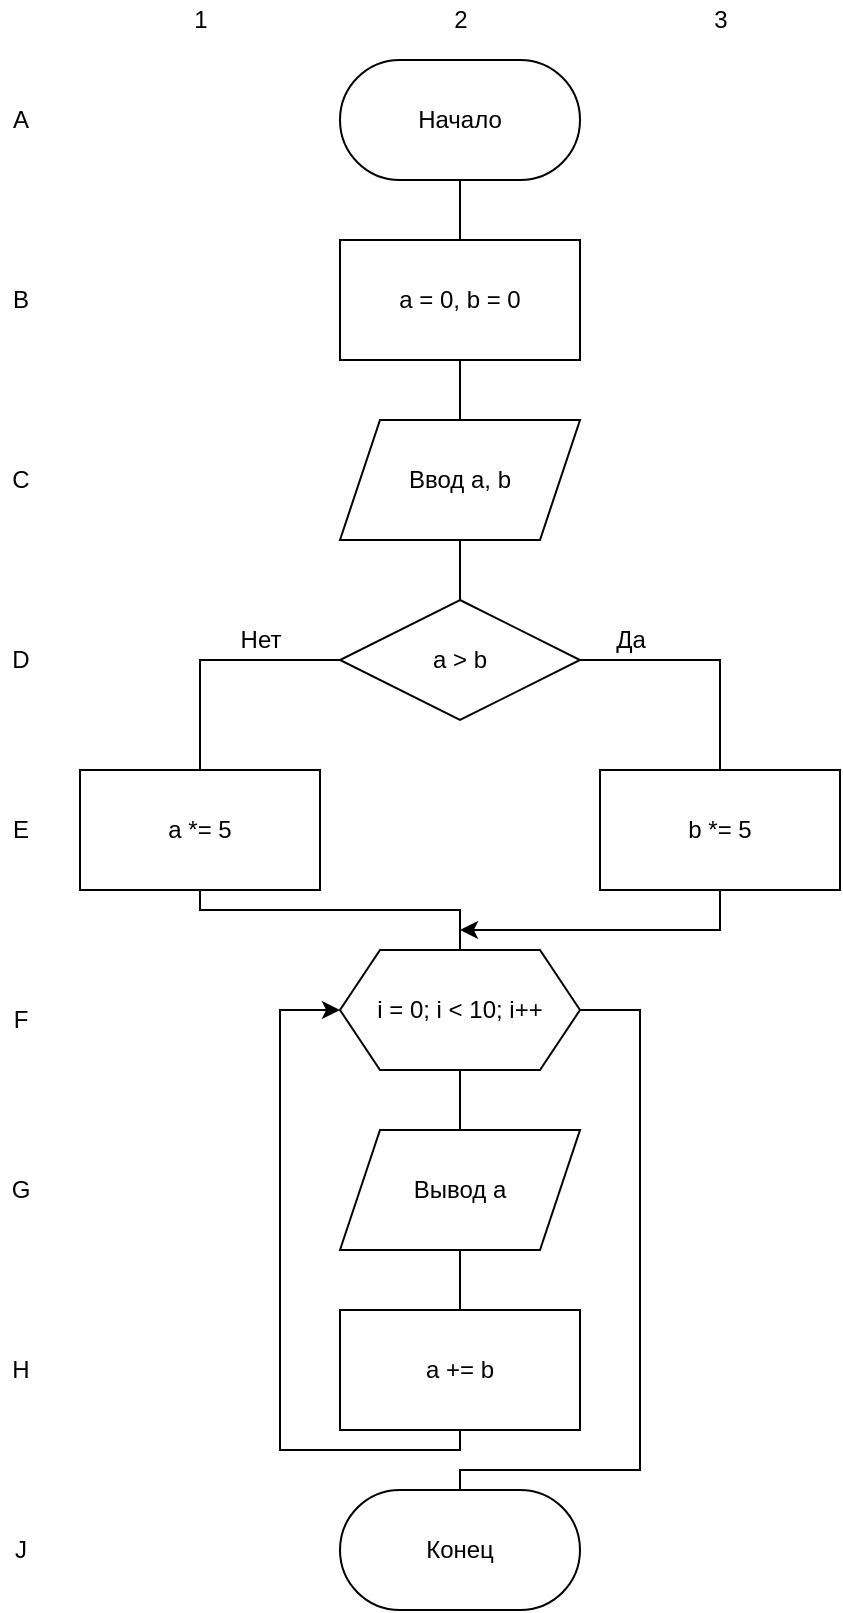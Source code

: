 <mxfile version="16.5.1" type="device"><diagram id="C5RBs43oDa-KdzZeNtuy" name="Page-1"><mxGraphModel dx="880" dy="672" grid="1" gridSize="10" guides="1" tooltips="1" connect="1" arrows="1" fold="1" page="1" pageScale="1" pageWidth="827" pageHeight="1169" math="0" shadow="0"><root><mxCell id="WIyWlLk6GJQsqaUBKTNV-0"/><mxCell id="WIyWlLk6GJQsqaUBKTNV-1" parent="WIyWlLk6GJQsqaUBKTNV-0"/><mxCell id="QViR6q-QkpDWWetNWSRe-1" value="1" style="text;html=1;align=center;verticalAlign=middle;resizable=0;points=[];autosize=1;strokeColor=none;fillColor=none;" vertex="1" parent="WIyWlLk6GJQsqaUBKTNV-1"><mxGeometry x="140" y="10" width="20" height="20" as="geometry"/></mxCell><mxCell id="QViR6q-QkpDWWetNWSRe-2" value="2" style="text;html=1;align=center;verticalAlign=middle;resizable=0;points=[];autosize=1;strokeColor=none;fillColor=none;" vertex="1" parent="WIyWlLk6GJQsqaUBKTNV-1"><mxGeometry x="270" y="10" width="20" height="20" as="geometry"/></mxCell><mxCell id="QViR6q-QkpDWWetNWSRe-3" value="3" style="text;html=1;align=center;verticalAlign=middle;resizable=0;points=[];autosize=1;strokeColor=none;fillColor=none;" vertex="1" parent="WIyWlLk6GJQsqaUBKTNV-1"><mxGeometry x="400" y="10" width="20" height="20" as="geometry"/></mxCell><mxCell id="QViR6q-QkpDWWetNWSRe-4" value="A" style="text;html=1;align=center;verticalAlign=middle;resizable=0;points=[];autosize=1;strokeColor=none;fillColor=none;" vertex="1" parent="WIyWlLk6GJQsqaUBKTNV-1"><mxGeometry x="50" y="60" width="20" height="20" as="geometry"/></mxCell><mxCell id="QViR6q-QkpDWWetNWSRe-5" value="B" style="text;html=1;align=center;verticalAlign=middle;resizable=0;points=[];autosize=1;strokeColor=none;fillColor=none;" vertex="1" parent="WIyWlLk6GJQsqaUBKTNV-1"><mxGeometry x="50" y="150" width="20" height="20" as="geometry"/></mxCell><mxCell id="QViR6q-QkpDWWetNWSRe-6" value="C" style="text;html=1;align=center;verticalAlign=middle;resizable=0;points=[];autosize=1;strokeColor=none;fillColor=none;" vertex="1" parent="WIyWlLk6GJQsqaUBKTNV-1"><mxGeometry x="50" y="240" width="20" height="20" as="geometry"/></mxCell><mxCell id="QViR6q-QkpDWWetNWSRe-7" value="D" style="text;html=1;align=center;verticalAlign=middle;resizable=0;points=[];autosize=1;strokeColor=none;fillColor=none;" vertex="1" parent="WIyWlLk6GJQsqaUBKTNV-1"><mxGeometry x="50" y="330" width="20" height="20" as="geometry"/></mxCell><mxCell id="QViR6q-QkpDWWetNWSRe-8" value="E" style="text;html=1;align=center;verticalAlign=middle;resizable=0;points=[];autosize=1;strokeColor=none;fillColor=none;" vertex="1" parent="WIyWlLk6GJQsqaUBKTNV-1"><mxGeometry x="50" y="415" width="20" height="20" as="geometry"/></mxCell><mxCell id="QViR6q-QkpDWWetNWSRe-27" style="edgeStyle=orthogonalEdgeStyle;rounded=0;orthogonalLoop=1;jettySize=auto;html=1;entryX=0.5;entryY=0;entryDx=0;entryDy=0;endArrow=none;endFill=0;" edge="1" parent="WIyWlLk6GJQsqaUBKTNV-1" source="QViR6q-QkpDWWetNWSRe-9" target="QViR6q-QkpDWWetNWSRe-10"><mxGeometry relative="1" as="geometry"/></mxCell><mxCell id="QViR6q-QkpDWWetNWSRe-9" value="Начало" style="rounded=1;whiteSpace=wrap;html=1;arcSize=50;" vertex="1" parent="WIyWlLk6GJQsqaUBKTNV-1"><mxGeometry x="220" y="40" width="120" height="60" as="geometry"/></mxCell><mxCell id="QViR6q-QkpDWWetNWSRe-26" style="edgeStyle=orthogonalEdgeStyle;rounded=0;orthogonalLoop=1;jettySize=auto;html=1;entryX=0.5;entryY=0;entryDx=0;entryDy=0;endArrow=none;endFill=0;" edge="1" parent="WIyWlLk6GJQsqaUBKTNV-1" source="QViR6q-QkpDWWetNWSRe-10" target="QViR6q-QkpDWWetNWSRe-11"><mxGeometry relative="1" as="geometry"/></mxCell><mxCell id="QViR6q-QkpDWWetNWSRe-10" value="a = 0, b = 0" style="rounded=0;whiteSpace=wrap;html=1;" vertex="1" parent="WIyWlLk6GJQsqaUBKTNV-1"><mxGeometry x="220" y="130" width="120" height="60" as="geometry"/></mxCell><mxCell id="QViR6q-QkpDWWetNWSRe-25" style="edgeStyle=orthogonalEdgeStyle;rounded=0;orthogonalLoop=1;jettySize=auto;html=1;entryX=0.5;entryY=0;entryDx=0;entryDy=0;endArrow=none;endFill=0;" edge="1" parent="WIyWlLk6GJQsqaUBKTNV-1" source="QViR6q-QkpDWWetNWSRe-11" target="QViR6q-QkpDWWetNWSRe-12"><mxGeometry relative="1" as="geometry"/></mxCell><mxCell id="QViR6q-QkpDWWetNWSRe-11" value="Ввод a, b" style="shape=parallelogram;perimeter=parallelogramPerimeter;whiteSpace=wrap;html=1;fixedSize=1;" vertex="1" parent="WIyWlLk6GJQsqaUBKTNV-1"><mxGeometry x="220" y="220" width="120" height="60" as="geometry"/></mxCell><mxCell id="QViR6q-QkpDWWetNWSRe-23" style="edgeStyle=orthogonalEdgeStyle;rounded=0;orthogonalLoop=1;jettySize=auto;html=1;entryX=0.5;entryY=0;entryDx=0;entryDy=0;endArrow=none;endFill=0;" edge="1" parent="WIyWlLk6GJQsqaUBKTNV-1" source="QViR6q-QkpDWWetNWSRe-12" target="QViR6q-QkpDWWetNWSRe-13"><mxGeometry relative="1" as="geometry"><Array as="points"><mxPoint x="410" y="340"/></Array></mxGeometry></mxCell><mxCell id="QViR6q-QkpDWWetNWSRe-24" style="edgeStyle=orthogonalEdgeStyle;rounded=0;orthogonalLoop=1;jettySize=auto;html=1;endArrow=none;endFill=0;" edge="1" parent="WIyWlLk6GJQsqaUBKTNV-1" source="QViR6q-QkpDWWetNWSRe-12" target="QViR6q-QkpDWWetNWSRe-14"><mxGeometry relative="1" as="geometry"><Array as="points"><mxPoint x="150" y="340"/></Array></mxGeometry></mxCell><mxCell id="QViR6q-QkpDWWetNWSRe-12" value="a &amp;gt; b" style="rhombus;whiteSpace=wrap;html=1;" vertex="1" parent="WIyWlLk6GJQsqaUBKTNV-1"><mxGeometry x="220" y="310" width="120" height="60" as="geometry"/></mxCell><mxCell id="QViR6q-QkpDWWetNWSRe-21" style="edgeStyle=orthogonalEdgeStyle;rounded=0;orthogonalLoop=1;jettySize=auto;html=1;" edge="1" parent="WIyWlLk6GJQsqaUBKTNV-1" source="QViR6q-QkpDWWetNWSRe-13"><mxGeometry relative="1" as="geometry"><mxPoint x="280" y="475" as="targetPoint"/><Array as="points"><mxPoint x="410" y="475"/><mxPoint x="280" y="475"/></Array></mxGeometry></mxCell><mxCell id="QViR6q-QkpDWWetNWSRe-13" value="b *= 5" style="rounded=0;whiteSpace=wrap;html=1;" vertex="1" parent="WIyWlLk6GJQsqaUBKTNV-1"><mxGeometry x="350" y="395" width="120" height="60" as="geometry"/></mxCell><mxCell id="QViR6q-QkpDWWetNWSRe-22" style="edgeStyle=orthogonalEdgeStyle;rounded=0;orthogonalLoop=1;jettySize=auto;html=1;endArrow=none;endFill=0;entryX=0.5;entryY=0;entryDx=0;entryDy=0;" edge="1" parent="WIyWlLk6GJQsqaUBKTNV-1" source="QViR6q-QkpDWWetNWSRe-14" target="QViR6q-QkpDWWetNWSRe-15"><mxGeometry relative="1" as="geometry"><mxPoint x="260" y="615" as="targetPoint"/><Array as="points"><mxPoint x="150" y="465"/><mxPoint x="280" y="465"/></Array></mxGeometry></mxCell><mxCell id="QViR6q-QkpDWWetNWSRe-14" value="a *= 5" style="rounded=0;whiteSpace=wrap;html=1;" vertex="1" parent="WIyWlLk6GJQsqaUBKTNV-1"><mxGeometry x="90" y="395" width="120" height="60" as="geometry"/></mxCell><mxCell id="QViR6q-QkpDWWetNWSRe-18" style="edgeStyle=orthogonalEdgeStyle;rounded=0;orthogonalLoop=1;jettySize=auto;html=1;entryX=0.5;entryY=0;entryDx=0;entryDy=0;endArrow=none;endFill=0;" edge="1" parent="WIyWlLk6GJQsqaUBKTNV-1" source="QViR6q-QkpDWWetNWSRe-15" target="QViR6q-QkpDWWetNWSRe-28"><mxGeometry relative="1" as="geometry"><mxPoint x="280" y="725" as="targetPoint"/></mxGeometry></mxCell><mxCell id="QViR6q-QkpDWWetNWSRe-19" style="edgeStyle=orthogonalEdgeStyle;rounded=0;orthogonalLoop=1;jettySize=auto;html=1;entryX=0.5;entryY=0;entryDx=0;entryDy=0;endArrow=none;endFill=0;" edge="1" parent="WIyWlLk6GJQsqaUBKTNV-1" source="QViR6q-QkpDWWetNWSRe-15" target="QViR6q-QkpDWWetNWSRe-17"><mxGeometry relative="1" as="geometry"><Array as="points"><mxPoint x="370" y="515"/><mxPoint x="370" y="745"/><mxPoint x="280" y="745"/></Array></mxGeometry></mxCell><mxCell id="QViR6q-QkpDWWetNWSRe-15" value="i = 0; i &amp;lt; 10; i++" style="shape=hexagon;perimeter=hexagonPerimeter2;whiteSpace=wrap;html=1;fixedSize=1;" vertex="1" parent="WIyWlLk6GJQsqaUBKTNV-1"><mxGeometry x="220" y="485" width="120" height="60" as="geometry"/></mxCell><mxCell id="QViR6q-QkpDWWetNWSRe-20" style="edgeStyle=orthogonalEdgeStyle;rounded=0;orthogonalLoop=1;jettySize=auto;html=1;entryX=0;entryY=0.5;entryDx=0;entryDy=0;exitX=0.5;exitY=1;exitDx=0;exitDy=0;" edge="1" parent="WIyWlLk6GJQsqaUBKTNV-1" source="QViR6q-QkpDWWetNWSRe-31" target="QViR6q-QkpDWWetNWSRe-15"><mxGeometry relative="1" as="geometry"><mxPoint x="280" y="785" as="sourcePoint"/><Array as="points"><mxPoint x="280" y="735"/><mxPoint x="190" y="735"/><mxPoint x="190" y="515"/></Array></mxGeometry></mxCell><mxCell id="QViR6q-QkpDWWetNWSRe-17" value="Конец" style="rounded=1;whiteSpace=wrap;html=1;arcSize=50;" vertex="1" parent="WIyWlLk6GJQsqaUBKTNV-1"><mxGeometry x="220" y="755" width="120" height="60" as="geometry"/></mxCell><mxCell id="QViR6q-QkpDWWetNWSRe-32" style="edgeStyle=orthogonalEdgeStyle;rounded=0;orthogonalLoop=1;jettySize=auto;html=1;exitX=0.5;exitY=1;exitDx=0;exitDy=0;entryX=0.5;entryY=0;entryDx=0;entryDy=0;endArrow=none;endFill=0;" edge="1" parent="WIyWlLk6GJQsqaUBKTNV-1" source="QViR6q-QkpDWWetNWSRe-28" target="QViR6q-QkpDWWetNWSRe-31"><mxGeometry relative="1" as="geometry"/></mxCell><mxCell id="QViR6q-QkpDWWetNWSRe-28" value="Вывод a" style="shape=parallelogram;perimeter=parallelogramPerimeter;whiteSpace=wrap;html=1;fixedSize=1;" vertex="1" parent="WIyWlLk6GJQsqaUBKTNV-1"><mxGeometry x="220" y="575" width="120" height="60" as="geometry"/></mxCell><mxCell id="QViR6q-QkpDWWetNWSRe-29" value="Да" style="text;html=1;align=center;verticalAlign=middle;resizable=0;points=[];autosize=1;strokeColor=none;fillColor=none;" vertex="1" parent="WIyWlLk6GJQsqaUBKTNV-1"><mxGeometry x="350" y="320" width="30" height="20" as="geometry"/></mxCell><mxCell id="QViR6q-QkpDWWetNWSRe-30" value="Нет" style="text;html=1;align=center;verticalAlign=middle;resizable=0;points=[];autosize=1;strokeColor=none;fillColor=none;" vertex="1" parent="WIyWlLk6GJQsqaUBKTNV-1"><mxGeometry x="160" y="320" width="40" height="20" as="geometry"/></mxCell><mxCell id="QViR6q-QkpDWWetNWSRe-31" value="a += b" style="rounded=0;whiteSpace=wrap;html=1;" vertex="1" parent="WIyWlLk6GJQsqaUBKTNV-1"><mxGeometry x="220" y="665" width="120" height="60" as="geometry"/></mxCell><mxCell id="QViR6q-QkpDWWetNWSRe-33" value="F" style="text;html=1;align=center;verticalAlign=middle;resizable=0;points=[];autosize=1;strokeColor=none;fillColor=none;" vertex="1" parent="WIyWlLk6GJQsqaUBKTNV-1"><mxGeometry x="50" y="510" width="20" height="20" as="geometry"/></mxCell><mxCell id="QViR6q-QkpDWWetNWSRe-34" value="G" style="text;html=1;align=center;verticalAlign=middle;resizable=0;points=[];autosize=1;strokeColor=none;fillColor=none;" vertex="1" parent="WIyWlLk6GJQsqaUBKTNV-1"><mxGeometry x="50" y="595" width="20" height="20" as="geometry"/></mxCell><mxCell id="QViR6q-QkpDWWetNWSRe-35" value="H" style="text;html=1;align=center;verticalAlign=middle;resizable=0;points=[];autosize=1;strokeColor=none;fillColor=none;" vertex="1" parent="WIyWlLk6GJQsqaUBKTNV-1"><mxGeometry x="50" y="685" width="20" height="20" as="geometry"/></mxCell><mxCell id="QViR6q-QkpDWWetNWSRe-36" value="J" style="text;html=1;align=center;verticalAlign=middle;resizable=0;points=[];autosize=1;strokeColor=none;fillColor=none;" vertex="1" parent="WIyWlLk6GJQsqaUBKTNV-1"><mxGeometry x="50" y="775" width="20" height="20" as="geometry"/></mxCell></root></mxGraphModel></diagram></mxfile>